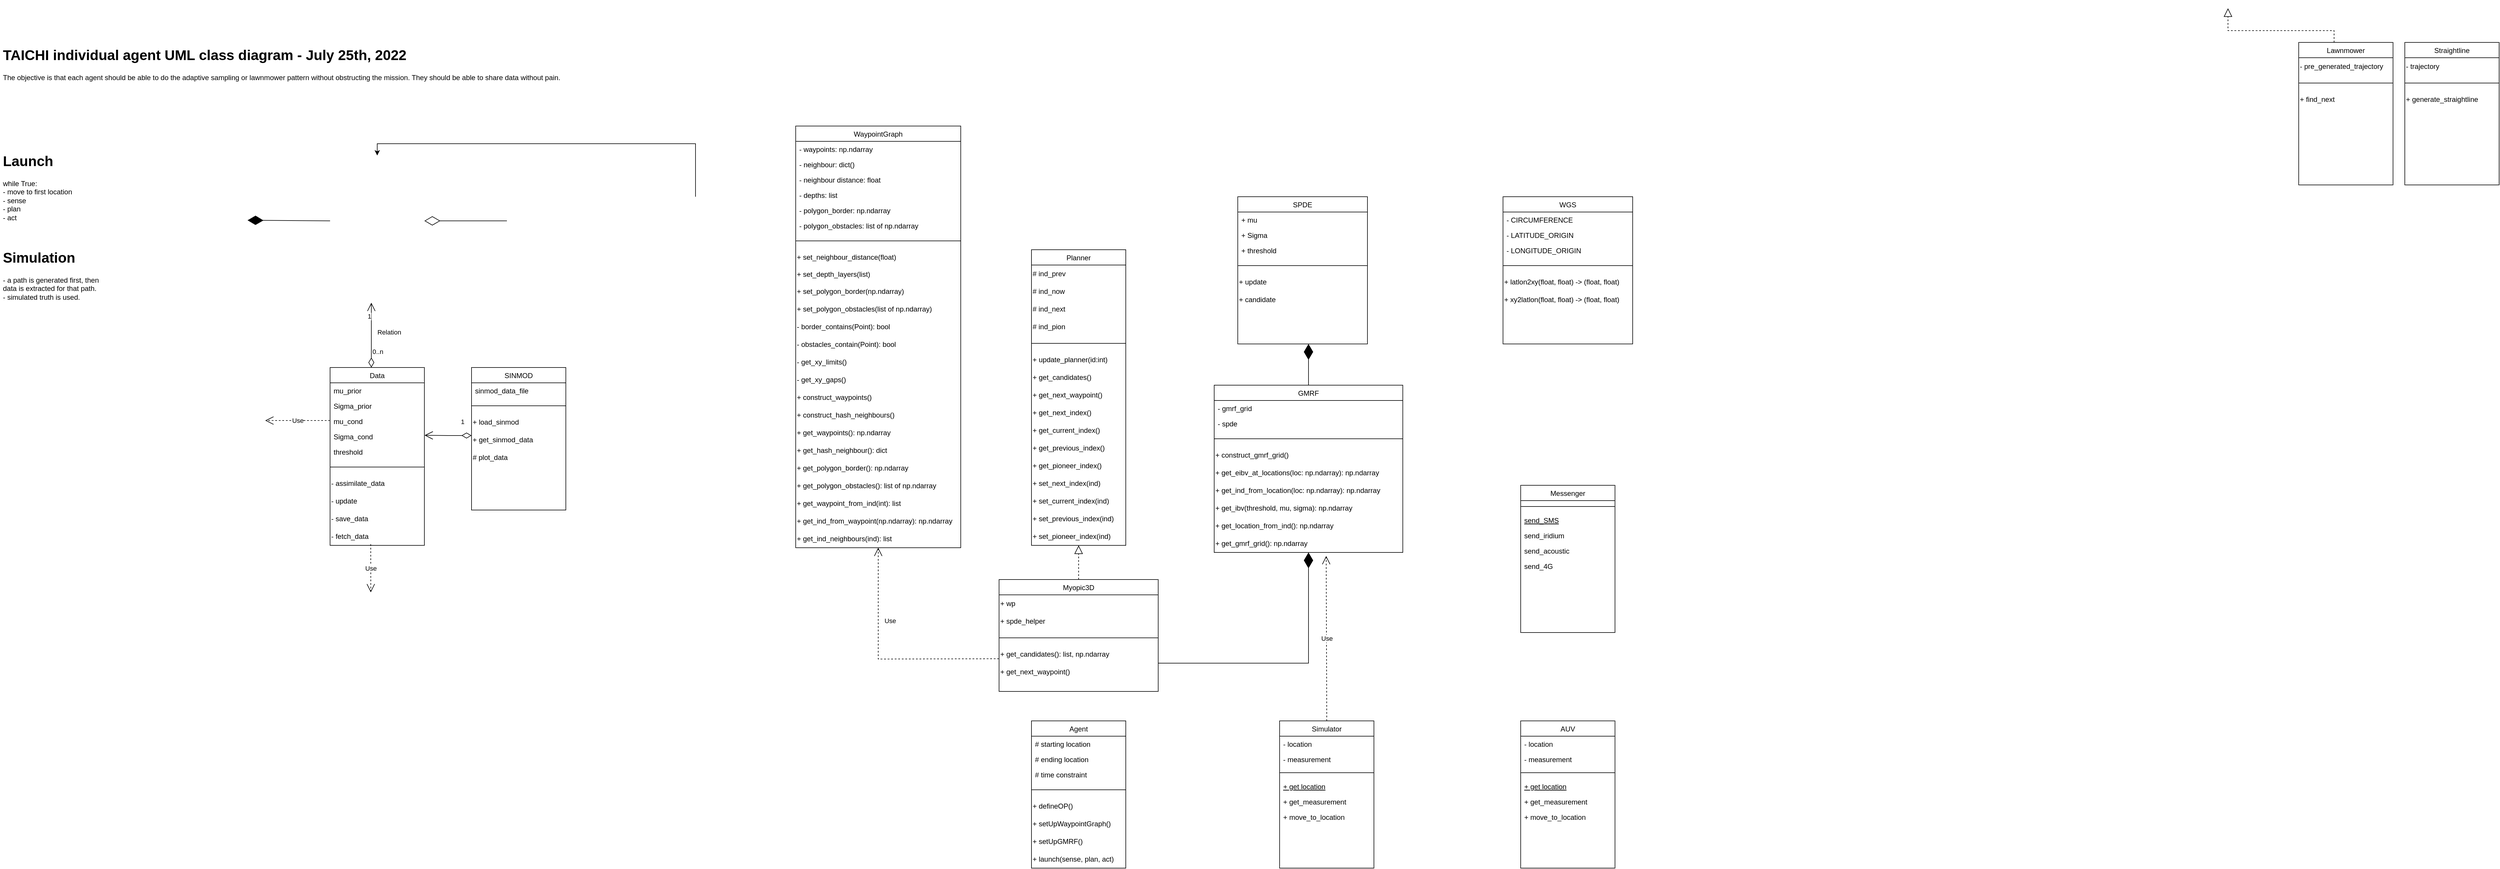 <mxfile version="20.2.3" type="device"><diagram id="C5RBs43oDa-KdzZeNtuy" name="Page-1"><mxGraphModel dx="1960" dy="1002" grid="1" gridSize="10" guides="1" tooltips="1" connect="1" arrows="1" fold="1" page="1" pageScale="1" pageWidth="4681" pageHeight="3300" math="0" shadow="0"><root><mxCell id="WIyWlLk6GJQsqaUBKTNV-0"/><mxCell id="WIyWlLk6GJQsqaUBKTNV-1" parent="WIyWlLk6GJQsqaUBKTNV-0"/><mxCell id="u6cWLPm3TQ6t4aNCsoLh-27" value="" style="endArrow=diamondThin;endFill=1;endSize=24;html=1;rounded=0;exitX=0;exitY=0.5;exitDx=0;exitDy=0;" parent="WIyWlLk6GJQsqaUBKTNV-1" edge="1"><mxGeometry width="160" relative="1" as="geometry"><mxPoint x="650.0" y="601.0" as="sourcePoint"/><mxPoint x="510" y="600" as="targetPoint"/></mxGeometry></mxCell><mxCell id="u6cWLPm3TQ6t4aNCsoLh-36" value="" style="endArrow=diamondThin;endFill=0;endSize=24;html=1;rounded=0;exitX=0;exitY=0.5;exitDx=0;exitDy=0;entryX=1;entryY=0.5;entryDx=0;entryDy=0;" parent="WIyWlLk6GJQsqaUBKTNV-1" edge="1"><mxGeometry width="160" relative="1" as="geometry"><mxPoint x="950" y="601.0" as="sourcePoint"/><mxPoint x="810.0" y="601.0" as="targetPoint"/></mxGeometry></mxCell><mxCell id="u6cWLPm3TQ6t4aNCsoLh-37" value="Data" style="swimlane;fontStyle=0;align=center;verticalAlign=top;childLayout=stackLayout;horizontal=1;startSize=26;horizontalStack=0;resizeParent=1;resizeLast=0;collapsible=1;marginBottom=0;rounded=0;shadow=0;strokeWidth=1;" parent="WIyWlLk6GJQsqaUBKTNV-1" vertex="1"><mxGeometry x="650" y="850" width="160" height="302" as="geometry"><mxRectangle x="130" y="380" width="160" height="26" as="alternateBounds"/></mxGeometry></mxCell><mxCell id="u6cWLPm3TQ6t4aNCsoLh-40" value="mu_prior" style="text;align=left;verticalAlign=top;spacingLeft=4;spacingRight=4;overflow=hidden;rotatable=0;points=[[0,0.5],[1,0.5]];portConstraint=eastwest;rounded=0;shadow=0;html=0;" parent="u6cWLPm3TQ6t4aNCsoLh-37" vertex="1"><mxGeometry y="26" width="160" height="26" as="geometry"/></mxCell><mxCell id="lE3qkzFHBeCoeJft3JCm-26" value="Sigma_prior" style="text;align=left;verticalAlign=top;spacingLeft=4;spacingRight=4;overflow=hidden;rotatable=0;points=[[0,0.5],[1,0.5]];portConstraint=eastwest;rounded=0;shadow=0;html=0;" parent="u6cWLPm3TQ6t4aNCsoLh-37" vertex="1"><mxGeometry y="52" width="160" height="26" as="geometry"/></mxCell><mxCell id="lE3qkzFHBeCoeJft3JCm-28" value="mu_cond" style="text;align=left;verticalAlign=top;spacingLeft=4;spacingRight=4;overflow=hidden;rotatable=0;points=[[0,0.5],[1,0.5]];portConstraint=eastwest;rounded=0;shadow=0;html=0;" parent="u6cWLPm3TQ6t4aNCsoLh-37" vertex="1"><mxGeometry y="78" width="160" height="26" as="geometry"/></mxCell><mxCell id="lE3qkzFHBeCoeJft3JCm-29" value="Sigma_cond" style="text;align=left;verticalAlign=top;spacingLeft=4;spacingRight=4;overflow=hidden;rotatable=0;points=[[0,0.5],[1,0.5]];portConstraint=eastwest;rounded=0;shadow=0;html=0;" parent="u6cWLPm3TQ6t4aNCsoLh-37" vertex="1"><mxGeometry y="104" width="160" height="26" as="geometry"/></mxCell><mxCell id="lE3qkzFHBeCoeJft3JCm-30" value="threshold" style="text;align=left;verticalAlign=top;spacingLeft=4;spacingRight=4;overflow=hidden;rotatable=0;points=[[0,0.5],[1,0.5]];portConstraint=eastwest;rounded=0;shadow=0;html=0;" parent="u6cWLPm3TQ6t4aNCsoLh-37" vertex="1"><mxGeometry y="130" width="160" height="26" as="geometry"/></mxCell><mxCell id="u6cWLPm3TQ6t4aNCsoLh-41" value="" style="line;html=1;strokeWidth=1;align=left;verticalAlign=middle;spacingTop=-1;spacingLeft=3;spacingRight=3;rotatable=0;labelPosition=right;points=[];portConstraint=eastwest;" parent="u6cWLPm3TQ6t4aNCsoLh-37" vertex="1"><mxGeometry y="156" width="160" height="26" as="geometry"/></mxCell><mxCell id="u6cWLPm3TQ6t4aNCsoLh-42" value="- assimilate_data" style="text;html=1;strokeColor=none;fillColor=none;align=left;verticalAlign=middle;whiteSpace=wrap;rounded=0;" parent="u6cWLPm3TQ6t4aNCsoLh-37" vertex="1"><mxGeometry y="182" width="160" height="30" as="geometry"/></mxCell><mxCell id="u6cWLPm3TQ6t4aNCsoLh-44" value="- update" style="text;html=1;strokeColor=none;fillColor=none;align=left;verticalAlign=middle;whiteSpace=wrap;rounded=0;" parent="u6cWLPm3TQ6t4aNCsoLh-37" vertex="1"><mxGeometry y="212" width="160" height="30" as="geometry"/></mxCell><mxCell id="VZr2xBQ3GOZntAXpBl4n-0" value="- save_data" style="text;html=1;strokeColor=none;fillColor=none;align=left;verticalAlign=middle;whiteSpace=wrap;rounded=0;" parent="u6cWLPm3TQ6t4aNCsoLh-37" vertex="1"><mxGeometry y="242" width="160" height="30" as="geometry"/></mxCell><mxCell id="VZr2xBQ3GOZntAXpBl4n-1" value="- fetch_data" style="text;html=1;strokeColor=none;fillColor=none;align=left;verticalAlign=middle;whiteSpace=wrap;rounded=0;" parent="u6cWLPm3TQ6t4aNCsoLh-37" vertex="1"><mxGeometry y="272" width="160" height="30" as="geometry"/></mxCell><mxCell id="u6cWLPm3TQ6t4aNCsoLh-63" value="SINMOD" style="swimlane;fontStyle=0;align=center;verticalAlign=top;childLayout=stackLayout;horizontal=1;startSize=26;horizontalStack=0;resizeParent=1;resizeLast=0;collapsible=1;marginBottom=0;rounded=0;shadow=0;strokeWidth=1;" parent="WIyWlLk6GJQsqaUBKTNV-1" vertex="1"><mxGeometry x="890" y="850" width="160" height="242" as="geometry"><mxRectangle x="130" y="380" width="160" height="26" as="alternateBounds"/></mxGeometry></mxCell><mxCell id="u6cWLPm3TQ6t4aNCsoLh-64" value="sinmod_data_file" style="text;align=left;verticalAlign=top;spacingLeft=4;spacingRight=4;overflow=hidden;rotatable=0;points=[[0,0.5],[1,0.5]];portConstraint=eastwest;rounded=0;shadow=0;html=0;" parent="u6cWLPm3TQ6t4aNCsoLh-63" vertex="1"><mxGeometry y="26" width="160" height="26" as="geometry"/></mxCell><mxCell id="u6cWLPm3TQ6t4aNCsoLh-67" value="" style="line;html=1;strokeWidth=1;align=left;verticalAlign=middle;spacingTop=-1;spacingLeft=3;spacingRight=3;rotatable=0;labelPosition=right;points=[];portConstraint=eastwest;" parent="u6cWLPm3TQ6t4aNCsoLh-63" vertex="1"><mxGeometry y="52" width="160" height="26" as="geometry"/></mxCell><mxCell id="u6cWLPm3TQ6t4aNCsoLh-68" value="+ load_sinmod" style="text;html=1;strokeColor=none;fillColor=none;align=left;verticalAlign=middle;whiteSpace=wrap;rounded=0;" parent="u6cWLPm3TQ6t4aNCsoLh-63" vertex="1"><mxGeometry y="78" width="160" height="30" as="geometry"/></mxCell><mxCell id="u6cWLPm3TQ6t4aNCsoLh-69" value="+ get_sinmod_data" style="text;html=1;strokeColor=none;fillColor=none;align=left;verticalAlign=middle;whiteSpace=wrap;rounded=0;" parent="u6cWLPm3TQ6t4aNCsoLh-63" vertex="1"><mxGeometry y="108" width="160" height="30" as="geometry"/></mxCell><mxCell id="u6cWLPm3TQ6t4aNCsoLh-70" value="# plot_data" style="text;html=1;strokeColor=none;fillColor=none;align=left;verticalAlign=middle;whiteSpace=wrap;rounded=0;" parent="u6cWLPm3TQ6t4aNCsoLh-63" vertex="1"><mxGeometry y="138" width="160" height="30" as="geometry"/></mxCell><mxCell id="u6cWLPm3TQ6t4aNCsoLh-93" value="Planner" style="swimlane;fontStyle=0;align=center;verticalAlign=top;childLayout=stackLayout;horizontal=1;startSize=26;horizontalStack=0;resizeParent=1;resizeLast=0;collapsible=1;marginBottom=0;rounded=0;shadow=0;strokeWidth=1;" parent="WIyWlLk6GJQsqaUBKTNV-1" vertex="1"><mxGeometry x="1840" y="650" width="160" height="502" as="geometry"><mxRectangle x="130" y="380" width="160" height="26" as="alternateBounds"/></mxGeometry></mxCell><mxCell id="u6cWLPm3TQ6t4aNCsoLh-98" value="# ind_prev" style="text;html=1;strokeColor=none;fillColor=none;align=left;verticalAlign=middle;whiteSpace=wrap;rounded=0;" parent="u6cWLPm3TQ6t4aNCsoLh-93" vertex="1"><mxGeometry y="26" width="160" height="30" as="geometry"/></mxCell><mxCell id="u6cWLPm3TQ6t4aNCsoLh-99" value="# ind_now" style="text;html=1;strokeColor=none;fillColor=none;align=left;verticalAlign=middle;whiteSpace=wrap;rounded=0;" parent="u6cWLPm3TQ6t4aNCsoLh-93" vertex="1"><mxGeometry y="56" width="160" height="30" as="geometry"/></mxCell><mxCell id="u6cWLPm3TQ6t4aNCsoLh-100" value="# ind_next" style="text;html=1;strokeColor=none;fillColor=none;align=left;verticalAlign=middle;whiteSpace=wrap;rounded=0;" parent="u6cWLPm3TQ6t4aNCsoLh-93" vertex="1"><mxGeometry y="86" width="160" height="30" as="geometry"/></mxCell><mxCell id="u6cWLPm3TQ6t4aNCsoLh-101" value="# ind_pion" style="text;html=1;strokeColor=none;fillColor=none;align=left;verticalAlign=middle;whiteSpace=wrap;rounded=0;" parent="u6cWLPm3TQ6t4aNCsoLh-93" vertex="1"><mxGeometry y="116" width="160" height="30" as="geometry"/></mxCell><mxCell id="u6cWLPm3TQ6t4aNCsoLh-94" value="" style="line;html=1;strokeWidth=1;align=left;verticalAlign=middle;spacingTop=-1;spacingLeft=3;spacingRight=3;rotatable=0;labelPosition=right;points=[];portConstraint=eastwest;" parent="u6cWLPm3TQ6t4aNCsoLh-93" vertex="1"><mxGeometry y="146" width="160" height="26" as="geometry"/></mxCell><mxCell id="u6cWLPm3TQ6t4aNCsoLh-95" value="+ update_planner(id:int)" style="text;html=1;strokeColor=none;fillColor=none;align=left;verticalAlign=middle;whiteSpace=wrap;rounded=0;" parent="u6cWLPm3TQ6t4aNCsoLh-93" vertex="1"><mxGeometry y="172" width="160" height="30" as="geometry"/></mxCell><mxCell id="u6cWLPm3TQ6t4aNCsoLh-96" value="+ get_candidates()" style="text;html=1;strokeColor=none;fillColor=none;align=left;verticalAlign=middle;whiteSpace=wrap;rounded=0;" parent="u6cWLPm3TQ6t4aNCsoLh-93" vertex="1"><mxGeometry y="202" width="160" height="30" as="geometry"/></mxCell><mxCell id="lE3qkzFHBeCoeJft3JCm-24" value="+ get_next_waypoint()" style="text;html=1;strokeColor=none;fillColor=none;align=left;verticalAlign=middle;whiteSpace=wrap;rounded=0;" parent="u6cWLPm3TQ6t4aNCsoLh-93" vertex="1"><mxGeometry y="232" width="160" height="30" as="geometry"/></mxCell><mxCell id="lE3qkzFHBeCoeJft3JCm-25" value="+ get_next_index()" style="text;html=1;strokeColor=none;fillColor=none;align=left;verticalAlign=middle;whiteSpace=wrap;rounded=0;" parent="u6cWLPm3TQ6t4aNCsoLh-93" vertex="1"><mxGeometry y="262" width="160" height="30" as="geometry"/></mxCell><mxCell id="34ha0xALZhQaqSOPqyUO-0" value="+ get_current_index()" style="text;html=1;strokeColor=none;fillColor=none;align=left;verticalAlign=middle;whiteSpace=wrap;rounded=0;" parent="u6cWLPm3TQ6t4aNCsoLh-93" vertex="1"><mxGeometry y="292" width="160" height="30" as="geometry"/></mxCell><mxCell id="34ha0xALZhQaqSOPqyUO-1" value="+ get_previous_index()" style="text;html=1;strokeColor=none;fillColor=none;align=left;verticalAlign=middle;whiteSpace=wrap;rounded=0;" parent="u6cWLPm3TQ6t4aNCsoLh-93" vertex="1"><mxGeometry y="322" width="160" height="30" as="geometry"/></mxCell><mxCell id="34ha0xALZhQaqSOPqyUO-2" value="+ get_pioneer_index()" style="text;html=1;strokeColor=none;fillColor=none;align=left;verticalAlign=middle;whiteSpace=wrap;rounded=0;" parent="u6cWLPm3TQ6t4aNCsoLh-93" vertex="1"><mxGeometry y="352" width="160" height="30" as="geometry"/></mxCell><mxCell id="34ha0xALZhQaqSOPqyUO-3" value="+ set_next_index(ind)" style="text;html=1;strokeColor=none;fillColor=none;align=left;verticalAlign=middle;whiteSpace=wrap;rounded=0;" parent="u6cWLPm3TQ6t4aNCsoLh-93" vertex="1"><mxGeometry y="382" width="160" height="30" as="geometry"/></mxCell><mxCell id="34ha0xALZhQaqSOPqyUO-4" value="+ set_current_index(ind)" style="text;html=1;strokeColor=none;fillColor=none;align=left;verticalAlign=middle;whiteSpace=wrap;rounded=0;" parent="u6cWLPm3TQ6t4aNCsoLh-93" vertex="1"><mxGeometry y="412" width="160" height="30" as="geometry"/></mxCell><mxCell id="34ha0xALZhQaqSOPqyUO-5" value="+ set_previous_index(ind)" style="text;html=1;strokeColor=none;fillColor=none;align=left;verticalAlign=middle;whiteSpace=wrap;rounded=0;" parent="u6cWLPm3TQ6t4aNCsoLh-93" vertex="1"><mxGeometry y="442" width="160" height="30" as="geometry"/></mxCell><mxCell id="34ha0xALZhQaqSOPqyUO-6" value="+ set_pioneer_index(ind)" style="text;html=1;strokeColor=none;fillColor=none;align=left;verticalAlign=middle;whiteSpace=wrap;rounded=0;" parent="u6cWLPm3TQ6t4aNCsoLh-93" vertex="1"><mxGeometry y="472" width="160" height="30" as="geometry"/></mxCell><mxCell id="lE3qkzFHBeCoeJft3JCm-18" value="Lawnmower" style="swimlane;fontStyle=0;align=center;verticalAlign=top;childLayout=stackLayout;horizontal=1;startSize=26;horizontalStack=0;resizeParent=1;resizeLast=0;collapsible=1;marginBottom=0;rounded=0;shadow=0;strokeWidth=1;" parent="WIyWlLk6GJQsqaUBKTNV-1" vertex="1"><mxGeometry x="3990" y="298" width="160" height="242" as="geometry"><mxRectangle x="130" y="380" width="160" height="26" as="alternateBounds"/></mxGeometry></mxCell><mxCell id="lE3qkzFHBeCoeJft3JCm-23" value="- pre_generated_trajectory" style="text;html=1;strokeColor=none;fillColor=none;align=left;verticalAlign=middle;whiteSpace=wrap;rounded=0;" parent="lE3qkzFHBeCoeJft3JCm-18" vertex="1"><mxGeometry y="26" width="160" height="30" as="geometry"/></mxCell><mxCell id="lE3qkzFHBeCoeJft3JCm-19" value="" style="line;html=1;strokeWidth=1;align=left;verticalAlign=middle;spacingTop=-1;spacingLeft=3;spacingRight=3;rotatable=0;labelPosition=right;points=[];portConstraint=eastwest;" parent="lE3qkzFHBeCoeJft3JCm-18" vertex="1"><mxGeometry y="56" width="160" height="26" as="geometry"/></mxCell><mxCell id="lE3qkzFHBeCoeJft3JCm-21" value="+ find_next" style="text;html=1;strokeColor=none;fillColor=none;align=left;verticalAlign=middle;whiteSpace=wrap;rounded=0;" parent="lE3qkzFHBeCoeJft3JCm-18" vertex="1"><mxGeometry y="82" width="160" height="30" as="geometry"/></mxCell><mxCell id="lE3qkzFHBeCoeJft3JCm-37" value="" style="endArrow=block;dashed=1;endFill=0;endSize=12;html=1;rounded=0;entryX=0.5;entryY=1;entryDx=0;entryDy=0;exitX=0.5;exitY=0;exitDx=0;exitDy=0;" parent="WIyWlLk6GJQsqaUBKTNV-1" edge="1"><mxGeometry width="160" relative="1" as="geometry"><mxPoint x="4050" y="298" as="sourcePoint"/><mxPoint x="3870.0" y="240" as="targetPoint"/><Array as="points"><mxPoint x="4050.0" y="278"/><mxPoint x="3870.0" y="278"/></Array></mxGeometry></mxCell><mxCell id="lE3qkzFHBeCoeJft3JCm-42" value="Use" style="endArrow=open;endSize=12;dashed=1;html=1;rounded=0;entryX=1;entryY=0.402;entryDx=0;entryDy=0;entryPerimeter=0;" parent="WIyWlLk6GJQsqaUBKTNV-1" edge="1"><mxGeometry width="160" relative="1" as="geometry"><mxPoint x="650" y="940" as="sourcePoint"/><mxPoint x="540" y="940.06" as="targetPoint"/></mxGeometry></mxCell><mxCell id="lE3qkzFHBeCoeJft3JCm-50" value="1" style="endArrow=open;html=1;endSize=12;startArrow=diamondThin;startSize=14;startFill=0;edgeStyle=orthogonalEdgeStyle;align=left;verticalAlign=bottom;rounded=0;exitX=0;exitY=0.25;exitDx=0;exitDy=0;entryX=1.002;entryY=0.427;entryDx=0;entryDy=0;entryPerimeter=0;" parent="WIyWlLk6GJQsqaUBKTNV-1" source="u6cWLPm3TQ6t4aNCsoLh-69" target="lE3qkzFHBeCoeJft3JCm-29" edge="1"><mxGeometry x="-0.5" y="-15" relative="1" as="geometry"><mxPoint x="830" y="810" as="sourcePoint"/><mxPoint x="990" y="810" as="targetPoint"/><mxPoint as="offset"/></mxGeometry></mxCell><mxCell id="lE3qkzFHBeCoeJft3JCm-52" value="Use" style="endArrow=open;endSize=12;dashed=1;html=1;rounded=0;entryX=0.432;entryY=-0.006;entryDx=0;entryDy=0;entryPerimeter=0;" parent="WIyWlLk6GJQsqaUBKTNV-1" edge="1"><mxGeometry width="160" relative="1" as="geometry"><mxPoint x="719" y="1150" as="sourcePoint"/><mxPoint x="719.12" y="1231.704" as="targetPoint"/></mxGeometry></mxCell><mxCell id="lE3qkzFHBeCoeJft3JCm-56" value="Straightline" style="swimlane;fontStyle=0;align=center;verticalAlign=top;childLayout=stackLayout;horizontal=1;startSize=26;horizontalStack=0;resizeParent=1;resizeLast=0;collapsible=1;marginBottom=0;rounded=0;shadow=0;strokeWidth=1;" parent="WIyWlLk6GJQsqaUBKTNV-1" vertex="1"><mxGeometry x="4170" y="298" width="160" height="242" as="geometry"><mxRectangle x="130" y="380" width="160" height="26" as="alternateBounds"/></mxGeometry></mxCell><mxCell id="lE3qkzFHBeCoeJft3JCm-57" value="- trajectory" style="text;html=1;strokeColor=none;fillColor=none;align=left;verticalAlign=middle;whiteSpace=wrap;rounded=0;" parent="lE3qkzFHBeCoeJft3JCm-56" vertex="1"><mxGeometry y="26" width="160" height="30" as="geometry"/></mxCell><mxCell id="lE3qkzFHBeCoeJft3JCm-58" value="" style="line;html=1;strokeWidth=1;align=left;verticalAlign=middle;spacingTop=-1;spacingLeft=3;spacingRight=3;rotatable=0;labelPosition=right;points=[];portConstraint=eastwest;" parent="lE3qkzFHBeCoeJft3JCm-56" vertex="1"><mxGeometry y="56" width="160" height="26" as="geometry"/></mxCell><mxCell id="lE3qkzFHBeCoeJft3JCm-59" value="+ generate_straightline" style="text;html=1;strokeColor=none;fillColor=none;align=left;verticalAlign=middle;whiteSpace=wrap;rounded=0;" parent="lE3qkzFHBeCoeJft3JCm-56" vertex="1"><mxGeometry y="82" width="160" height="30" as="geometry"/></mxCell><mxCell id="lE3qkzFHBeCoeJft3JCm-86" value="&lt;h1&gt;Launch&lt;/h1&gt;&lt;div&gt;while True:&amp;nbsp;&lt;/div&gt;&lt;div&gt;- move to first location&lt;/div&gt;&lt;div&gt;- sense&lt;/div&gt;&lt;div&gt;- plan&lt;/div&gt;&lt;div&gt;- act&lt;/div&gt;" style="text;html=1;strokeColor=none;fillColor=none;spacing=5;spacingTop=-20;whiteSpace=wrap;overflow=hidden;rounded=0;" parent="WIyWlLk6GJQsqaUBKTNV-1" vertex="1"><mxGeometry x="90" y="480" width="190" height="120" as="geometry"/></mxCell><mxCell id="lE3qkzFHBeCoeJft3JCm-88" value="&lt;h1&gt;Simulation&lt;/h1&gt;&lt;div&gt;- a path is generated first, then data is extracted for that path.&lt;/div&gt;&lt;div&gt;- simulated truth is used.&amp;nbsp;&lt;/div&gt;" style="text;html=1;strokeColor=none;fillColor=none;spacing=5;spacingTop=-20;whiteSpace=wrap;overflow=hidden;rounded=0;" parent="WIyWlLk6GJQsqaUBKTNV-1" vertex="1"><mxGeometry x="90" y="644" width="190" height="120" as="geometry"/></mxCell><mxCell id="7iUg0sL3hbKOepyehVSJ-0" value="&lt;h1&gt;TAICHI individual agent UML class diagram - July 25th, 2022&lt;/h1&gt;&lt;div&gt;The objective is that each agent should be able to do the adaptive sampling or lawnmower pattern without obstructing the mission. They should be able to share data without pain.&amp;nbsp;&lt;/div&gt;" style="text;html=1;strokeColor=none;fillColor=none;spacing=5;spacingTop=-20;whiteSpace=wrap;overflow=hidden;rounded=0;" parent="WIyWlLk6GJQsqaUBKTNV-1" vertex="1"><mxGeometry x="90" y="300" width="1360" height="120" as="geometry"/></mxCell><mxCell id="VZr2xBQ3GOZntAXpBl4n-2" value="Relation" style="endArrow=open;html=1;endSize=12;startArrow=diamondThin;startSize=14;startFill=0;edgeStyle=orthogonalEdgeStyle;rounded=0;" parent="WIyWlLk6GJQsqaUBKTNV-1" edge="1"><mxGeometry x="0.091" y="-30" relative="1" as="geometry"><mxPoint x="720" y="850" as="sourcePoint"/><mxPoint x="720" y="740" as="targetPoint"/><mxPoint as="offset"/><Array as="points"><mxPoint x="720" y="760"/></Array></mxGeometry></mxCell><mxCell id="VZr2xBQ3GOZntAXpBl4n-3" value="0..n" style="edgeLabel;resizable=0;html=1;align=left;verticalAlign=top;" parent="VZr2xBQ3GOZntAXpBl4n-2" connectable="0" vertex="1"><mxGeometry x="-1" relative="1" as="geometry"><mxPoint y="-40" as="offset"/></mxGeometry></mxCell><mxCell id="VZr2xBQ3GOZntAXpBl4n-4" value="1" style="edgeLabel;resizable=0;html=1;align=right;verticalAlign=top;" parent="VZr2xBQ3GOZntAXpBl4n-2" connectable="0" vertex="1"><mxGeometry x="1" relative="1" as="geometry"><mxPoint y="10" as="offset"/></mxGeometry></mxCell><mxCell id="VZr2xBQ3GOZntAXpBl4n-13" style="edgeStyle=orthogonalEdgeStyle;rounded=0;orthogonalLoop=1;jettySize=auto;html=1;entryX=0.5;entryY=0;entryDx=0;entryDy=0;" parent="WIyWlLk6GJQsqaUBKTNV-1" edge="1"><mxGeometry relative="1" as="geometry"><Array as="points"><mxPoint x="1270" y="470"/><mxPoint x="730" y="470"/></Array><mxPoint x="1270.0" y="560" as="sourcePoint"/><mxPoint x="730.0" y="490" as="targetPoint"/></mxGeometry></mxCell><mxCell id="plsN3_Rw1YfsvE4Y6kvE-0" value="WaypointGraph" style="swimlane;fontStyle=0;align=center;verticalAlign=top;childLayout=stackLayout;horizontal=1;startSize=26;horizontalStack=0;resizeParent=1;resizeLast=0;collapsible=1;marginBottom=0;rounded=0;shadow=0;strokeWidth=1;" parent="WIyWlLk6GJQsqaUBKTNV-1" vertex="1"><mxGeometry x="1440" y="440" width="280" height="716" as="geometry"><mxRectangle x="130" y="380" width="160" height="26" as="alternateBounds"/></mxGeometry></mxCell><mxCell id="plsN3_Rw1YfsvE4Y6kvE-1" value="- waypoints: np.ndarray" style="text;align=left;verticalAlign=top;spacingLeft=4;spacingRight=4;overflow=hidden;rotatable=0;points=[[0,0.5],[1,0.5]];portConstraint=eastwest;rounded=0;shadow=0;html=0;" parent="plsN3_Rw1YfsvE4Y6kvE-0" vertex="1"><mxGeometry y="26" width="280" height="26" as="geometry"/></mxCell><mxCell id="plsN3_Rw1YfsvE4Y6kvE-10" value="- neighbour: dict()" style="text;align=left;verticalAlign=top;spacingLeft=4;spacingRight=4;overflow=hidden;rotatable=0;points=[[0,0.5],[1,0.5]];portConstraint=eastwest;rounded=0;shadow=0;html=0;" parent="plsN3_Rw1YfsvE4Y6kvE-0" vertex="1"><mxGeometry y="52" width="280" height="26" as="geometry"/></mxCell><mxCell id="plsN3_Rw1YfsvE4Y6kvE-6" value="- neighbour distance: float" style="text;align=left;verticalAlign=top;spacingLeft=4;spacingRight=4;overflow=hidden;rotatable=0;points=[[0,0.5],[1,0.5]];portConstraint=eastwest;rounded=0;shadow=0;html=0;" parent="plsN3_Rw1YfsvE4Y6kvE-0" vertex="1"><mxGeometry y="78" width="280" height="26" as="geometry"/></mxCell><mxCell id="plsN3_Rw1YfsvE4Y6kvE-7" value="- depths: list" style="text;align=left;verticalAlign=top;spacingLeft=4;spacingRight=4;overflow=hidden;rotatable=0;points=[[0,0.5],[1,0.5]];portConstraint=eastwest;rounded=0;shadow=0;html=0;" parent="plsN3_Rw1YfsvE4Y6kvE-0" vertex="1"><mxGeometry y="104" width="280" height="26" as="geometry"/></mxCell><mxCell id="plsN3_Rw1YfsvE4Y6kvE-8" value="- polygon_border: np.ndarray" style="text;align=left;verticalAlign=top;spacingLeft=4;spacingRight=4;overflow=hidden;rotatable=0;points=[[0,0.5],[1,0.5]];portConstraint=eastwest;rounded=0;shadow=0;html=0;" parent="plsN3_Rw1YfsvE4Y6kvE-0" vertex="1"><mxGeometry y="130" width="280" height="26" as="geometry"/></mxCell><mxCell id="plsN3_Rw1YfsvE4Y6kvE-9" value="- polygon_obstacles: list of np.ndarray" style="text;align=left;verticalAlign=top;spacingLeft=4;spacingRight=4;overflow=hidden;rotatable=0;points=[[0,0.5],[1,0.5]];portConstraint=eastwest;rounded=0;shadow=0;html=0;" parent="plsN3_Rw1YfsvE4Y6kvE-0" vertex="1"><mxGeometry y="156" width="280" height="26" as="geometry"/></mxCell><mxCell id="plsN3_Rw1YfsvE4Y6kvE-3" value="" style="line;html=1;strokeWidth=1;align=left;verticalAlign=middle;spacingTop=-1;spacingLeft=3;spacingRight=3;rotatable=0;labelPosition=right;points=[];portConstraint=eastwest;" parent="plsN3_Rw1YfsvE4Y6kvE-0" vertex="1"><mxGeometry y="182" width="280" height="26" as="geometry"/></mxCell><mxCell id="plsN3_Rw1YfsvE4Y6kvE-4" value="+ set_neighbour_distance(float)" style="text;html=1;strokeColor=none;fillColor=none;align=left;verticalAlign=middle;whiteSpace=wrap;rounded=0;" parent="plsN3_Rw1YfsvE4Y6kvE-0" vertex="1"><mxGeometry y="208" width="280" height="30" as="geometry"/></mxCell><mxCell id="plsN3_Rw1YfsvE4Y6kvE-11" value="+ set_depth_layers(list)" style="text;html=1;strokeColor=none;fillColor=none;align=left;verticalAlign=middle;whiteSpace=wrap;rounded=0;" parent="plsN3_Rw1YfsvE4Y6kvE-0" vertex="1"><mxGeometry y="238" width="280" height="28" as="geometry"/></mxCell><mxCell id="plsN3_Rw1YfsvE4Y6kvE-12" value="+ set_polygon_border(np.ndarray)" style="text;html=1;strokeColor=none;fillColor=none;align=left;verticalAlign=middle;whiteSpace=wrap;rounded=0;" parent="plsN3_Rw1YfsvE4Y6kvE-0" vertex="1"><mxGeometry y="266" width="280" height="30" as="geometry"/></mxCell><mxCell id="plsN3_Rw1YfsvE4Y6kvE-13" value="+ set_polygon_obstacles(list of np.ndarray)" style="text;html=1;strokeColor=none;fillColor=none;align=left;verticalAlign=middle;whiteSpace=wrap;rounded=0;" parent="plsN3_Rw1YfsvE4Y6kvE-0" vertex="1"><mxGeometry y="296" width="280" height="30" as="geometry"/></mxCell><mxCell id="plsN3_Rw1YfsvE4Y6kvE-14" value="- border_contains(Point): bool" style="text;html=1;strokeColor=none;fillColor=none;align=left;verticalAlign=middle;whiteSpace=wrap;rounded=0;" parent="plsN3_Rw1YfsvE4Y6kvE-0" vertex="1"><mxGeometry y="326" width="280" height="30" as="geometry"/></mxCell><mxCell id="plsN3_Rw1YfsvE4Y6kvE-15" value="- obstacles_contain(Point): bool" style="text;html=1;strokeColor=none;fillColor=none;align=left;verticalAlign=middle;whiteSpace=wrap;rounded=0;" parent="plsN3_Rw1YfsvE4Y6kvE-0" vertex="1"><mxGeometry y="356" width="280" height="30" as="geometry"/></mxCell><mxCell id="plsN3_Rw1YfsvE4Y6kvE-16" value="- get_xy_limits()" style="text;html=1;strokeColor=none;fillColor=none;align=left;verticalAlign=middle;whiteSpace=wrap;rounded=0;" parent="plsN3_Rw1YfsvE4Y6kvE-0" vertex="1"><mxGeometry y="386" width="280" height="30" as="geometry"/></mxCell><mxCell id="plsN3_Rw1YfsvE4Y6kvE-17" value="- get_xy_gaps()" style="text;html=1;strokeColor=none;fillColor=none;align=left;verticalAlign=middle;whiteSpace=wrap;rounded=0;" parent="plsN3_Rw1YfsvE4Y6kvE-0" vertex="1"><mxGeometry y="416" width="280" height="30" as="geometry"/></mxCell><mxCell id="plsN3_Rw1YfsvE4Y6kvE-5" value="+ construct_waypoints()" style="text;html=1;strokeColor=none;fillColor=none;align=left;verticalAlign=middle;whiteSpace=wrap;rounded=0;" parent="plsN3_Rw1YfsvE4Y6kvE-0" vertex="1"><mxGeometry y="446" width="280" height="30" as="geometry"/></mxCell><mxCell id="plsN3_Rw1YfsvE4Y6kvE-18" value="+ construct_hash_neighbours()" style="text;html=1;strokeColor=none;fillColor=none;align=left;verticalAlign=middle;whiteSpace=wrap;rounded=0;" parent="plsN3_Rw1YfsvE4Y6kvE-0" vertex="1"><mxGeometry y="476" width="280" height="30" as="geometry"/></mxCell><mxCell id="plsN3_Rw1YfsvE4Y6kvE-19" value="+ get_waypoints(): np.ndarray" style="text;html=1;strokeColor=none;fillColor=none;align=left;verticalAlign=middle;whiteSpace=wrap;rounded=0;" parent="plsN3_Rw1YfsvE4Y6kvE-0" vertex="1"><mxGeometry y="506" width="280" height="30" as="geometry"/></mxCell><mxCell id="plsN3_Rw1YfsvE4Y6kvE-20" value="+ get_hash_neighbour(): dict" style="text;html=1;strokeColor=none;fillColor=none;align=left;verticalAlign=middle;whiteSpace=wrap;rounded=0;" parent="plsN3_Rw1YfsvE4Y6kvE-0" vertex="1"><mxGeometry y="536" width="280" height="30" as="geometry"/></mxCell><mxCell id="plsN3_Rw1YfsvE4Y6kvE-21" value="+ get_polygon_border(): np.ndarray" style="text;html=1;strokeColor=none;fillColor=none;align=left;verticalAlign=middle;whiteSpace=wrap;rounded=0;" parent="plsN3_Rw1YfsvE4Y6kvE-0" vertex="1"><mxGeometry y="566" width="280" height="30" as="geometry"/></mxCell><mxCell id="plsN3_Rw1YfsvE4Y6kvE-22" value="+ get_polygon_obstacles(): list of np.ndarray" style="text;html=1;strokeColor=none;fillColor=none;align=left;verticalAlign=middle;whiteSpace=wrap;rounded=0;" parent="plsN3_Rw1YfsvE4Y6kvE-0" vertex="1"><mxGeometry y="596" width="280" height="30" as="geometry"/></mxCell><mxCell id="plsN3_Rw1YfsvE4Y6kvE-23" value="+ get_waypoint_from_ind(int): list" style="text;html=1;strokeColor=none;fillColor=none;align=left;verticalAlign=middle;whiteSpace=wrap;rounded=0;" parent="plsN3_Rw1YfsvE4Y6kvE-0" vertex="1"><mxGeometry y="626" width="280" height="30" as="geometry"/></mxCell><mxCell id="plsN3_Rw1YfsvE4Y6kvE-24" value="+ get_ind_from_waypoint(np.ndarray): np.ndarray" style="text;html=1;strokeColor=none;fillColor=none;align=left;verticalAlign=middle;whiteSpace=wrap;rounded=0;" parent="plsN3_Rw1YfsvE4Y6kvE-0" vertex="1"><mxGeometry y="656" width="280" height="30" as="geometry"/></mxCell><mxCell id="plsN3_Rw1YfsvE4Y6kvE-25" value="+ get_ind_neighbours(ind): list" style="text;html=1;strokeColor=none;fillColor=none;align=left;verticalAlign=middle;whiteSpace=wrap;rounded=0;" parent="plsN3_Rw1YfsvE4Y6kvE-0" vertex="1"><mxGeometry y="686" width="280" height="30" as="geometry"/></mxCell><mxCell id="5N85A_KWL3ZWQSYdBThE-2" value="Myopic3D" style="swimlane;fontStyle=0;align=center;verticalAlign=top;childLayout=stackLayout;horizontal=1;startSize=26;horizontalStack=0;resizeParent=1;resizeLast=0;collapsible=1;marginBottom=0;rounded=0;shadow=0;strokeWidth=1;" parent="WIyWlLk6GJQsqaUBKTNV-1" vertex="1"><mxGeometry x="1785" y="1210" width="270" height="190" as="geometry"><mxRectangle x="130" y="380" width="160" height="26" as="alternateBounds"/></mxGeometry></mxCell><mxCell id="34ha0xALZhQaqSOPqyUO-27" value="+ wp" style="text;html=1;strokeColor=none;fillColor=none;align=left;verticalAlign=middle;whiteSpace=wrap;rounded=0;" parent="5N85A_KWL3ZWQSYdBThE-2" vertex="1"><mxGeometry y="26" width="270" height="30" as="geometry"/></mxCell><mxCell id="34ha0xALZhQaqSOPqyUO-28" value="+ spde_helper" style="text;html=1;strokeColor=none;fillColor=none;align=left;verticalAlign=middle;whiteSpace=wrap;rounded=0;" parent="5N85A_KWL3ZWQSYdBThE-2" vertex="1"><mxGeometry y="56" width="270" height="30" as="geometry"/></mxCell><mxCell id="5N85A_KWL3ZWQSYdBThE-3" value="" style="line;html=1;strokeWidth=1;align=left;verticalAlign=middle;spacingTop=-1;spacingLeft=3;spacingRight=3;rotatable=0;labelPosition=right;points=[];portConstraint=eastwest;" parent="5N85A_KWL3ZWQSYdBThE-2" vertex="1"><mxGeometry y="86" width="270" height="26" as="geometry"/></mxCell><mxCell id="5N85A_KWL3ZWQSYdBThE-4" value="+ get_candidates(): list, np.ndarray" style="text;html=1;strokeColor=none;fillColor=none;align=left;verticalAlign=middle;whiteSpace=wrap;rounded=0;" parent="5N85A_KWL3ZWQSYdBThE-2" vertex="1"><mxGeometry y="112" width="270" height="30" as="geometry"/></mxCell><mxCell id="34ha0xALZhQaqSOPqyUO-7" value="+ get_next_waypoint()" style="text;html=1;strokeColor=none;fillColor=none;align=left;verticalAlign=middle;whiteSpace=wrap;rounded=0;" parent="5N85A_KWL3ZWQSYdBThE-2" vertex="1"><mxGeometry y="142" width="270" height="30" as="geometry"/></mxCell><mxCell id="5N85A_KWL3ZWQSYdBThE-6" value="" style="endArrow=block;dashed=1;endFill=0;endSize=12;html=1;rounded=0;exitX=0.5;exitY=0;exitDx=0;exitDy=0;entryX=0.5;entryY=1;entryDx=0;entryDy=0;" parent="WIyWlLk6GJQsqaUBKTNV-1" source="5N85A_KWL3ZWQSYdBThE-2" target="u6cWLPm3TQ6t4aNCsoLh-93" edge="1"><mxGeometry width="160" relative="1" as="geometry"><mxPoint x="1650" y="1470" as="sourcePoint"/><mxPoint x="1810" y="1470" as="targetPoint"/></mxGeometry></mxCell><mxCell id="5N85A_KWL3ZWQSYdBThE-7" value="Use" style="endArrow=open;endSize=12;dashed=1;html=1;rounded=0;exitX=0;exitY=0.75;exitDx=0;exitDy=0;entryX=0.5;entryY=1;entryDx=0;entryDy=0;" parent="WIyWlLk6GJQsqaUBKTNV-1" source="5N85A_KWL3ZWQSYdBThE-4" target="plsN3_Rw1YfsvE4Y6kvE-25" edge="1"><mxGeometry x="0.371" y="-20" width="160" relative="1" as="geometry"><mxPoint x="1580" y="1290" as="sourcePoint"/><mxPoint x="1740" y="1290" as="targetPoint"/><Array as="points"><mxPoint x="1580" y="1345"/></Array><mxPoint as="offset"/></mxGeometry></mxCell><mxCell id="34ha0xALZhQaqSOPqyUO-8" value="SPDE" style="swimlane;fontStyle=0;align=center;verticalAlign=top;childLayout=stackLayout;horizontal=1;startSize=26;horizontalStack=0;resizeParent=1;resizeLast=0;collapsible=1;marginBottom=0;rounded=0;shadow=0;strokeWidth=1;" parent="WIyWlLk6GJQsqaUBKTNV-1" vertex="1"><mxGeometry x="2190" y="560" width="220" height="250" as="geometry"><mxRectangle x="130" y="380" width="160" height="26" as="alternateBounds"/></mxGeometry></mxCell><mxCell id="34ha0xALZhQaqSOPqyUO-9" value="+ mu" style="text;align=left;verticalAlign=top;spacingLeft=4;spacingRight=4;overflow=hidden;rotatable=0;points=[[0,0.5],[1,0.5]];portConstraint=eastwest;rounded=0;shadow=0;html=0;" parent="34ha0xALZhQaqSOPqyUO-8" vertex="1"><mxGeometry y="26" width="220" height="26" as="geometry"/></mxCell><mxCell id="34ha0xALZhQaqSOPqyUO-10" value="+ Sigma" style="text;align=left;verticalAlign=top;spacingLeft=4;spacingRight=4;overflow=hidden;rotatable=0;points=[[0,0.5],[1,0.5]];portConstraint=eastwest;rounded=0;shadow=0;html=0;" parent="34ha0xALZhQaqSOPqyUO-8" vertex="1"><mxGeometry y="52" width="220" height="26" as="geometry"/></mxCell><mxCell id="34ha0xALZhQaqSOPqyUO-11" value="+ threshold" style="text;align=left;verticalAlign=top;spacingLeft=4;spacingRight=4;overflow=hidden;rotatable=0;points=[[0,0.5],[1,0.5]];portConstraint=eastwest;rounded=0;shadow=0;html=0;" parent="34ha0xALZhQaqSOPqyUO-8" vertex="1"><mxGeometry y="78" width="220" height="26" as="geometry"/></mxCell><mxCell id="34ha0xALZhQaqSOPqyUO-12" value="" style="line;html=1;strokeWidth=1;align=left;verticalAlign=middle;spacingTop=-1;spacingLeft=3;spacingRight=3;rotatable=0;labelPosition=right;points=[];portConstraint=eastwest;" parent="34ha0xALZhQaqSOPqyUO-8" vertex="1"><mxGeometry y="104" width="220" height="26" as="geometry"/></mxCell><mxCell id="34ha0xALZhQaqSOPqyUO-13" value="+ update" style="text;html=1;strokeColor=none;fillColor=none;align=left;verticalAlign=middle;whiteSpace=wrap;rounded=0;" parent="34ha0xALZhQaqSOPqyUO-8" vertex="1"><mxGeometry y="130" width="220" height="30" as="geometry"/></mxCell><mxCell id="34ha0xALZhQaqSOPqyUO-14" value="+ candidate" style="text;html=1;strokeColor=none;fillColor=none;align=left;verticalAlign=middle;whiteSpace=wrap;rounded=0;" parent="34ha0xALZhQaqSOPqyUO-8" vertex="1"><mxGeometry y="160" width="220" height="30" as="geometry"/></mxCell><mxCell id="34ha0xALZhQaqSOPqyUO-15" value="GMRF" style="swimlane;fontStyle=0;align=center;verticalAlign=top;childLayout=stackLayout;horizontal=1;startSize=26;horizontalStack=0;resizeParent=1;resizeLast=0;collapsible=1;marginBottom=0;rounded=0;shadow=0;strokeWidth=1;" parent="WIyWlLk6GJQsqaUBKTNV-1" vertex="1"><mxGeometry x="2150" y="880" width="320" height="284" as="geometry"><mxRectangle x="130" y="380" width="160" height="26" as="alternateBounds"/></mxGeometry></mxCell><mxCell id="34ha0xALZhQaqSOPqyUO-17" value="- gmrf_grid" style="text;align=left;verticalAlign=top;spacingLeft=4;spacingRight=4;overflow=hidden;rotatable=0;points=[[0,0.5],[1,0.5]];portConstraint=eastwest;rounded=0;shadow=0;html=0;" parent="34ha0xALZhQaqSOPqyUO-15" vertex="1"><mxGeometry y="26" width="320" height="26" as="geometry"/></mxCell><mxCell id="34ha0xALZhQaqSOPqyUO-16" value="- spde" style="text;align=left;verticalAlign=top;spacingLeft=4;spacingRight=4;overflow=hidden;rotatable=0;points=[[0,0.5],[1,0.5]];portConstraint=eastwest;rounded=0;shadow=0;html=0;" parent="34ha0xALZhQaqSOPqyUO-15" vertex="1"><mxGeometry y="52" width="320" height="26" as="geometry"/></mxCell><mxCell id="34ha0xALZhQaqSOPqyUO-19" value="" style="line;html=1;strokeWidth=1;align=left;verticalAlign=middle;spacingTop=-1;spacingLeft=3;spacingRight=3;rotatable=0;labelPosition=right;points=[];portConstraint=eastwest;" parent="34ha0xALZhQaqSOPqyUO-15" vertex="1"><mxGeometry y="78" width="320" height="26" as="geometry"/></mxCell><mxCell id="34ha0xALZhQaqSOPqyUO-20" value="+ construct_gmrf_grid()" style="text;html=1;strokeColor=none;fillColor=none;align=left;verticalAlign=middle;whiteSpace=wrap;rounded=0;" parent="34ha0xALZhQaqSOPqyUO-15" vertex="1"><mxGeometry y="104" width="320" height="30" as="geometry"/></mxCell><mxCell id="34ha0xALZhQaqSOPqyUO-21" value="+ get_eibv_at_locations(loc: np.ndarray): np.ndarray" style="text;html=1;strokeColor=none;fillColor=none;align=left;verticalAlign=middle;whiteSpace=wrap;rounded=0;" parent="34ha0xALZhQaqSOPqyUO-15" vertex="1"><mxGeometry y="134" width="320" height="30" as="geometry"/></mxCell><mxCell id="34ha0xALZhQaqSOPqyUO-22" value="+ get_ind_from_location(loc: np.ndarray): np.ndarray" style="text;html=1;strokeColor=none;fillColor=none;align=left;verticalAlign=middle;whiteSpace=wrap;rounded=0;" parent="34ha0xALZhQaqSOPqyUO-15" vertex="1"><mxGeometry y="164" width="320" height="30" as="geometry"/></mxCell><mxCell id="34ha0xALZhQaqSOPqyUO-38" value="+ get_ibv(threshold, mu, sigma): np.ndarray" style="text;html=1;strokeColor=none;fillColor=none;align=left;verticalAlign=middle;whiteSpace=wrap;rounded=0;" parent="34ha0xALZhQaqSOPqyUO-15" vertex="1"><mxGeometry y="194" width="320" height="30" as="geometry"/></mxCell><mxCell id="34ha0xALZhQaqSOPqyUO-23" value="+ get_location_from_ind(): np.ndarray" style="text;html=1;strokeColor=none;fillColor=none;align=left;verticalAlign=middle;whiteSpace=wrap;rounded=0;" parent="34ha0xALZhQaqSOPqyUO-15" vertex="1"><mxGeometry y="224" width="320" height="30" as="geometry"/></mxCell><mxCell id="34ha0xALZhQaqSOPqyUO-24" value="+ get_gmrf_grid(): np.ndarray" style="text;html=1;strokeColor=none;fillColor=none;align=left;verticalAlign=middle;whiteSpace=wrap;rounded=0;" parent="34ha0xALZhQaqSOPqyUO-15" vertex="1"><mxGeometry y="254" width="320" height="30" as="geometry"/></mxCell><mxCell id="34ha0xALZhQaqSOPqyUO-26" value="" style="endArrow=diamondThin;endFill=1;endSize=24;html=1;rounded=0;exitX=0.5;exitY=0;exitDx=0;exitDy=0;" parent="WIyWlLk6GJQsqaUBKTNV-1" source="34ha0xALZhQaqSOPqyUO-15" edge="1"><mxGeometry width="160" relative="1" as="geometry"><mxPoint x="2150" y="830" as="sourcePoint"/><mxPoint x="2310" y="810" as="targetPoint"/></mxGeometry></mxCell><mxCell id="34ha0xALZhQaqSOPqyUO-30" value="" style="endArrow=diamondThin;endFill=1;endSize=24;html=1;rounded=0;entryX=0.5;entryY=1;entryDx=0;entryDy=0;exitX=1;exitY=0;exitDx=0;exitDy=0;" parent="WIyWlLk6GJQsqaUBKTNV-1" source="34ha0xALZhQaqSOPqyUO-7" target="34ha0xALZhQaqSOPqyUO-24" edge="1"><mxGeometry width="160" relative="1" as="geometry"><mxPoint x="2230" y="1270" as="sourcePoint"/><mxPoint x="2390" y="1270" as="targetPoint"/><Array as="points"><mxPoint x="2310" y="1352"/></Array></mxGeometry></mxCell><mxCell id="34ha0xALZhQaqSOPqyUO-31" value="WGS" style="swimlane;fontStyle=0;align=center;verticalAlign=top;childLayout=stackLayout;horizontal=1;startSize=26;horizontalStack=0;resizeParent=1;resizeLast=0;collapsible=1;marginBottom=0;rounded=0;shadow=0;strokeWidth=1;" parent="WIyWlLk6GJQsqaUBKTNV-1" vertex="1"><mxGeometry x="2640" y="560" width="220" height="250" as="geometry"><mxRectangle x="130" y="380" width="160" height="26" as="alternateBounds"/></mxGeometry></mxCell><mxCell id="34ha0xALZhQaqSOPqyUO-32" value="- CIRCUMFERENCE" style="text;align=left;verticalAlign=top;spacingLeft=4;spacingRight=4;overflow=hidden;rotatable=0;points=[[0,0.5],[1,0.5]];portConstraint=eastwest;rounded=0;shadow=0;html=0;" parent="34ha0xALZhQaqSOPqyUO-31" vertex="1"><mxGeometry y="26" width="220" height="26" as="geometry"/></mxCell><mxCell id="34ha0xALZhQaqSOPqyUO-33" value="- LATITUDE_ORIGIN" style="text;align=left;verticalAlign=top;spacingLeft=4;spacingRight=4;overflow=hidden;rotatable=0;points=[[0,0.5],[1,0.5]];portConstraint=eastwest;rounded=0;shadow=0;html=0;" parent="34ha0xALZhQaqSOPqyUO-31" vertex="1"><mxGeometry y="52" width="220" height="26" as="geometry"/></mxCell><mxCell id="34ha0xALZhQaqSOPqyUO-34" value="- LONGITUDE_ORIGIN" style="text;align=left;verticalAlign=top;spacingLeft=4;spacingRight=4;overflow=hidden;rotatable=0;points=[[0,0.5],[1,0.5]];portConstraint=eastwest;rounded=0;shadow=0;html=0;" parent="34ha0xALZhQaqSOPqyUO-31" vertex="1"><mxGeometry y="78" width="220" height="26" as="geometry"/></mxCell><mxCell id="34ha0xALZhQaqSOPqyUO-35" value="" style="line;html=1;strokeWidth=1;align=left;verticalAlign=middle;spacingTop=-1;spacingLeft=3;spacingRight=3;rotatable=0;labelPosition=right;points=[];portConstraint=eastwest;" parent="34ha0xALZhQaqSOPqyUO-31" vertex="1"><mxGeometry y="104" width="220" height="26" as="geometry"/></mxCell><mxCell id="34ha0xALZhQaqSOPqyUO-36" value="+ latlon2xy(float, float) -&amp;gt; (float, float)" style="text;html=1;strokeColor=none;fillColor=none;align=left;verticalAlign=middle;whiteSpace=wrap;rounded=0;" parent="34ha0xALZhQaqSOPqyUO-31" vertex="1"><mxGeometry y="130" width="220" height="30" as="geometry"/></mxCell><mxCell id="34ha0xALZhQaqSOPqyUO-37" value="+ xy2latlon(float, float) -&amp;gt; (float, float)" style="text;html=1;strokeColor=none;fillColor=none;align=left;verticalAlign=middle;whiteSpace=wrap;rounded=0;" parent="34ha0xALZhQaqSOPqyUO-31" vertex="1"><mxGeometry y="160" width="220" height="30" as="geometry"/></mxCell><mxCell id="34ha0xALZhQaqSOPqyUO-39" value="Agent" style="swimlane;fontStyle=0;align=center;verticalAlign=top;childLayout=stackLayout;horizontal=1;startSize=26;horizontalStack=0;resizeParent=1;resizeLast=0;collapsible=1;marginBottom=0;rounded=0;shadow=0;strokeWidth=1;" parent="WIyWlLk6GJQsqaUBKTNV-1" vertex="1"><mxGeometry x="1840" y="1450" width="160" height="250" as="geometry"><mxRectangle x="130" y="380" width="160" height="26" as="alternateBounds"/></mxGeometry></mxCell><mxCell id="34ha0xALZhQaqSOPqyUO-40" value="# starting location" style="text;align=left;verticalAlign=top;spacingLeft=4;spacingRight=4;overflow=hidden;rotatable=0;points=[[0,0.5],[1,0.5]];portConstraint=eastwest;" parent="34ha0xALZhQaqSOPqyUO-39" vertex="1"><mxGeometry y="26" width="160" height="26" as="geometry"/></mxCell><mxCell id="34ha0xALZhQaqSOPqyUO-41" value="# ending location" style="text;align=left;verticalAlign=top;spacingLeft=4;spacingRight=4;overflow=hidden;rotatable=0;points=[[0,0.5],[1,0.5]];portConstraint=eastwest;rounded=0;shadow=0;html=0;" parent="34ha0xALZhQaqSOPqyUO-39" vertex="1"><mxGeometry y="52" width="160" height="26" as="geometry"/></mxCell><mxCell id="34ha0xALZhQaqSOPqyUO-42" value="# time constraint" style="text;align=left;verticalAlign=top;spacingLeft=4;spacingRight=4;overflow=hidden;rotatable=0;points=[[0,0.5],[1,0.5]];portConstraint=eastwest;rounded=0;shadow=0;html=0;" parent="34ha0xALZhQaqSOPqyUO-39" vertex="1"><mxGeometry y="78" width="160" height="26" as="geometry"/></mxCell><mxCell id="34ha0xALZhQaqSOPqyUO-43" value="" style="line;html=1;strokeWidth=1;align=left;verticalAlign=middle;spacingTop=-1;spacingLeft=3;spacingRight=3;rotatable=0;labelPosition=right;points=[];portConstraint=eastwest;" parent="34ha0xALZhQaqSOPqyUO-39" vertex="1"><mxGeometry y="104" width="160" height="26" as="geometry"/></mxCell><mxCell id="iLM7BXNMGosEqMDiIIPF-0" value="+ defineOP()" style="text;html=1;strokeColor=none;fillColor=none;align=left;verticalAlign=middle;whiteSpace=wrap;rounded=0;" vertex="1" parent="34ha0xALZhQaqSOPqyUO-39"><mxGeometry y="130" width="160" height="30" as="geometry"/></mxCell><mxCell id="iLM7BXNMGosEqMDiIIPF-1" value="+ setUpWaypointGraph()" style="text;html=1;strokeColor=none;fillColor=none;align=left;verticalAlign=middle;whiteSpace=wrap;rounded=0;" vertex="1" parent="34ha0xALZhQaqSOPqyUO-39"><mxGeometry y="160" width="160" height="30" as="geometry"/></mxCell><mxCell id="iLM7BXNMGosEqMDiIIPF-2" value="+ setUpGMRF()" style="text;html=1;strokeColor=none;fillColor=none;align=left;verticalAlign=middle;whiteSpace=wrap;rounded=0;" vertex="1" parent="34ha0xALZhQaqSOPqyUO-39"><mxGeometry y="190" width="160" height="30" as="geometry"/></mxCell><mxCell id="34ha0xALZhQaqSOPqyUO-44" value="+ launch(sense, plan, act)" style="text;html=1;strokeColor=none;fillColor=none;align=left;verticalAlign=middle;whiteSpace=wrap;rounded=0;" parent="34ha0xALZhQaqSOPqyUO-39" vertex="1"><mxGeometry y="220" width="160" height="30" as="geometry"/></mxCell><mxCell id="iLM7BXNMGosEqMDiIIPF-3" value="AUV" style="swimlane;fontStyle=0;align=center;verticalAlign=top;childLayout=stackLayout;horizontal=1;startSize=26;horizontalStack=0;resizeParent=1;resizeLast=0;collapsible=1;marginBottom=0;rounded=0;shadow=0;strokeWidth=1;" vertex="1" parent="WIyWlLk6GJQsqaUBKTNV-1"><mxGeometry x="2670" y="1450" width="160" height="250" as="geometry"><mxRectangle x="130" y="380" width="160" height="26" as="alternateBounds"/></mxGeometry></mxCell><mxCell id="iLM7BXNMGosEqMDiIIPF-4" value="- location" style="text;align=left;verticalAlign=top;spacingLeft=4;spacingRight=4;overflow=hidden;rotatable=0;points=[[0,0.5],[1,0.5]];portConstraint=eastwest;" vertex="1" parent="iLM7BXNMGosEqMDiIIPF-3"><mxGeometry y="26" width="160" height="26" as="geometry"/></mxCell><mxCell id="iLM7BXNMGosEqMDiIIPF-5" value="- measurement" style="text;align=left;verticalAlign=top;spacingLeft=4;spacingRight=4;overflow=hidden;rotatable=0;points=[[0,0.5],[1,0.5]];portConstraint=eastwest;" vertex="1" parent="iLM7BXNMGosEqMDiIIPF-3"><mxGeometry y="52" width="160" height="26" as="geometry"/></mxCell><mxCell id="iLM7BXNMGosEqMDiIIPF-6" value="" style="line;html=1;strokeWidth=1;align=left;verticalAlign=middle;spacingTop=-1;spacingLeft=3;spacingRight=3;rotatable=0;labelPosition=right;points=[];portConstraint=eastwest;" vertex="1" parent="iLM7BXNMGosEqMDiIIPF-3"><mxGeometry y="78" width="160" height="20" as="geometry"/></mxCell><mxCell id="iLM7BXNMGosEqMDiIIPF-7" value="+ get location" style="text;align=left;verticalAlign=top;spacingLeft=4;spacingRight=4;overflow=hidden;rotatable=0;points=[[0,0.5],[1,0.5]];portConstraint=eastwest;fontStyle=4" vertex="1" parent="iLM7BXNMGosEqMDiIIPF-3"><mxGeometry y="98" width="160" height="26" as="geometry"/></mxCell><mxCell id="iLM7BXNMGosEqMDiIIPF-8" value="+ get_measurement" style="text;align=left;verticalAlign=top;spacingLeft=4;spacingRight=4;overflow=hidden;rotatable=0;points=[[0,0.5],[1,0.5]];portConstraint=eastwest;" vertex="1" parent="iLM7BXNMGosEqMDiIIPF-3"><mxGeometry y="124" width="160" height="26" as="geometry"/></mxCell><mxCell id="iLM7BXNMGosEqMDiIIPF-9" value="+ move_to_location" style="text;align=left;verticalAlign=top;spacingLeft=4;spacingRight=4;overflow=hidden;rotatable=0;points=[[0,0.5],[1,0.5]];portConstraint=eastwest;" vertex="1" parent="iLM7BXNMGosEqMDiIIPF-3"><mxGeometry y="150" width="160" height="26" as="geometry"/></mxCell><mxCell id="iLM7BXNMGosEqMDiIIPF-10" value="Simulator" style="swimlane;fontStyle=0;align=center;verticalAlign=top;childLayout=stackLayout;horizontal=1;startSize=26;horizontalStack=0;resizeParent=1;resizeLast=0;collapsible=1;marginBottom=0;rounded=0;shadow=0;strokeWidth=1;" vertex="1" parent="WIyWlLk6GJQsqaUBKTNV-1"><mxGeometry x="2261" y="1450" width="160" height="250" as="geometry"><mxRectangle x="130" y="380" width="160" height="26" as="alternateBounds"/></mxGeometry></mxCell><mxCell id="iLM7BXNMGosEqMDiIIPF-11" value="- location" style="text;align=left;verticalAlign=top;spacingLeft=4;spacingRight=4;overflow=hidden;rotatable=0;points=[[0,0.5],[1,0.5]];portConstraint=eastwest;" vertex="1" parent="iLM7BXNMGosEqMDiIIPF-10"><mxGeometry y="26" width="160" height="26" as="geometry"/></mxCell><mxCell id="iLM7BXNMGosEqMDiIIPF-12" value="- measurement" style="text;align=left;verticalAlign=top;spacingLeft=4;spacingRight=4;overflow=hidden;rotatable=0;points=[[0,0.5],[1,0.5]];portConstraint=eastwest;" vertex="1" parent="iLM7BXNMGosEqMDiIIPF-10"><mxGeometry y="52" width="160" height="26" as="geometry"/></mxCell><mxCell id="iLM7BXNMGosEqMDiIIPF-13" value="" style="line;html=1;strokeWidth=1;align=left;verticalAlign=middle;spacingTop=-1;spacingLeft=3;spacingRight=3;rotatable=0;labelPosition=right;points=[];portConstraint=eastwest;" vertex="1" parent="iLM7BXNMGosEqMDiIIPF-10"><mxGeometry y="78" width="160" height="20" as="geometry"/></mxCell><mxCell id="iLM7BXNMGosEqMDiIIPF-14" value="+ get location" style="text;align=left;verticalAlign=top;spacingLeft=4;spacingRight=4;overflow=hidden;rotatable=0;points=[[0,0.5],[1,0.5]];portConstraint=eastwest;fontStyle=4" vertex="1" parent="iLM7BXNMGosEqMDiIIPF-10"><mxGeometry y="98" width="160" height="26" as="geometry"/></mxCell><mxCell id="iLM7BXNMGosEqMDiIIPF-15" value="+ get_measurement" style="text;align=left;verticalAlign=top;spacingLeft=4;spacingRight=4;overflow=hidden;rotatable=0;points=[[0,0.5],[1,0.5]];portConstraint=eastwest;" vertex="1" parent="iLM7BXNMGosEqMDiIIPF-10"><mxGeometry y="124" width="160" height="26" as="geometry"/></mxCell><mxCell id="iLM7BXNMGosEqMDiIIPF-16" value="+ move_to_location" style="text;align=left;verticalAlign=top;spacingLeft=4;spacingRight=4;overflow=hidden;rotatable=0;points=[[0,0.5],[1,0.5]];portConstraint=eastwest;" vertex="1" parent="iLM7BXNMGosEqMDiIIPF-10"><mxGeometry y="150" width="160" height="26" as="geometry"/></mxCell><mxCell id="iLM7BXNMGosEqMDiIIPF-17" value="Messenger" style="swimlane;fontStyle=0;align=center;verticalAlign=top;childLayout=stackLayout;horizontal=1;startSize=26;horizontalStack=0;resizeParent=1;resizeLast=0;collapsible=1;marginBottom=0;rounded=0;shadow=0;strokeWidth=1;" vertex="1" parent="WIyWlLk6GJQsqaUBKTNV-1"><mxGeometry x="2670" y="1050" width="160" height="250" as="geometry"><mxRectangle x="130" y="380" width="160" height="26" as="alternateBounds"/></mxGeometry></mxCell><mxCell id="iLM7BXNMGosEqMDiIIPF-18" value="" style="line;html=1;strokeWidth=1;align=left;verticalAlign=middle;spacingTop=-1;spacingLeft=3;spacingRight=3;rotatable=0;labelPosition=right;points=[];portConstraint=eastwest;" vertex="1" parent="iLM7BXNMGosEqMDiIIPF-17"><mxGeometry y="26" width="160" height="20" as="geometry"/></mxCell><mxCell id="iLM7BXNMGosEqMDiIIPF-19" value="send_SMS" style="text;align=left;verticalAlign=top;spacingLeft=4;spacingRight=4;overflow=hidden;rotatable=0;points=[[0,0.5],[1,0.5]];portConstraint=eastwest;fontStyle=4" vertex="1" parent="iLM7BXNMGosEqMDiIIPF-17"><mxGeometry y="46" width="160" height="26" as="geometry"/></mxCell><mxCell id="iLM7BXNMGosEqMDiIIPF-20" value="send_iridium" style="text;align=left;verticalAlign=top;spacingLeft=4;spacingRight=4;overflow=hidden;rotatable=0;points=[[0,0.5],[1,0.5]];portConstraint=eastwest;" vertex="1" parent="iLM7BXNMGosEqMDiIIPF-17"><mxGeometry y="72" width="160" height="26" as="geometry"/></mxCell><mxCell id="iLM7BXNMGosEqMDiIIPF-21" value="send_acoustic" style="text;align=left;verticalAlign=top;spacingLeft=4;spacingRight=4;overflow=hidden;rotatable=0;points=[[0,0.5],[1,0.5]];portConstraint=eastwest;" vertex="1" parent="iLM7BXNMGosEqMDiIIPF-17"><mxGeometry y="98" width="160" height="26" as="geometry"/></mxCell><mxCell id="iLM7BXNMGosEqMDiIIPF-22" value="send_4G" style="text;align=left;verticalAlign=top;spacingLeft=4;spacingRight=4;overflow=hidden;rotatable=0;points=[[0,0.5],[1,0.5]];portConstraint=eastwest;" vertex="1" parent="iLM7BXNMGosEqMDiIIPF-17"><mxGeometry y="124" width="160" height="26" as="geometry"/></mxCell><mxCell id="iLM7BXNMGosEqMDiIIPF-26" value="Use" style="endArrow=open;endSize=12;dashed=1;html=1;rounded=0;exitX=0.5;exitY=0;exitDx=0;exitDy=0;" edge="1" parent="WIyWlLk6GJQsqaUBKTNV-1" source="iLM7BXNMGosEqMDiIIPF-10"><mxGeometry width="160" relative="1" as="geometry"><mxPoint x="2410" y="1250" as="sourcePoint"/><mxPoint x="2340" y="1170" as="targetPoint"/></mxGeometry></mxCell></root></mxGraphModel></diagram></mxfile>